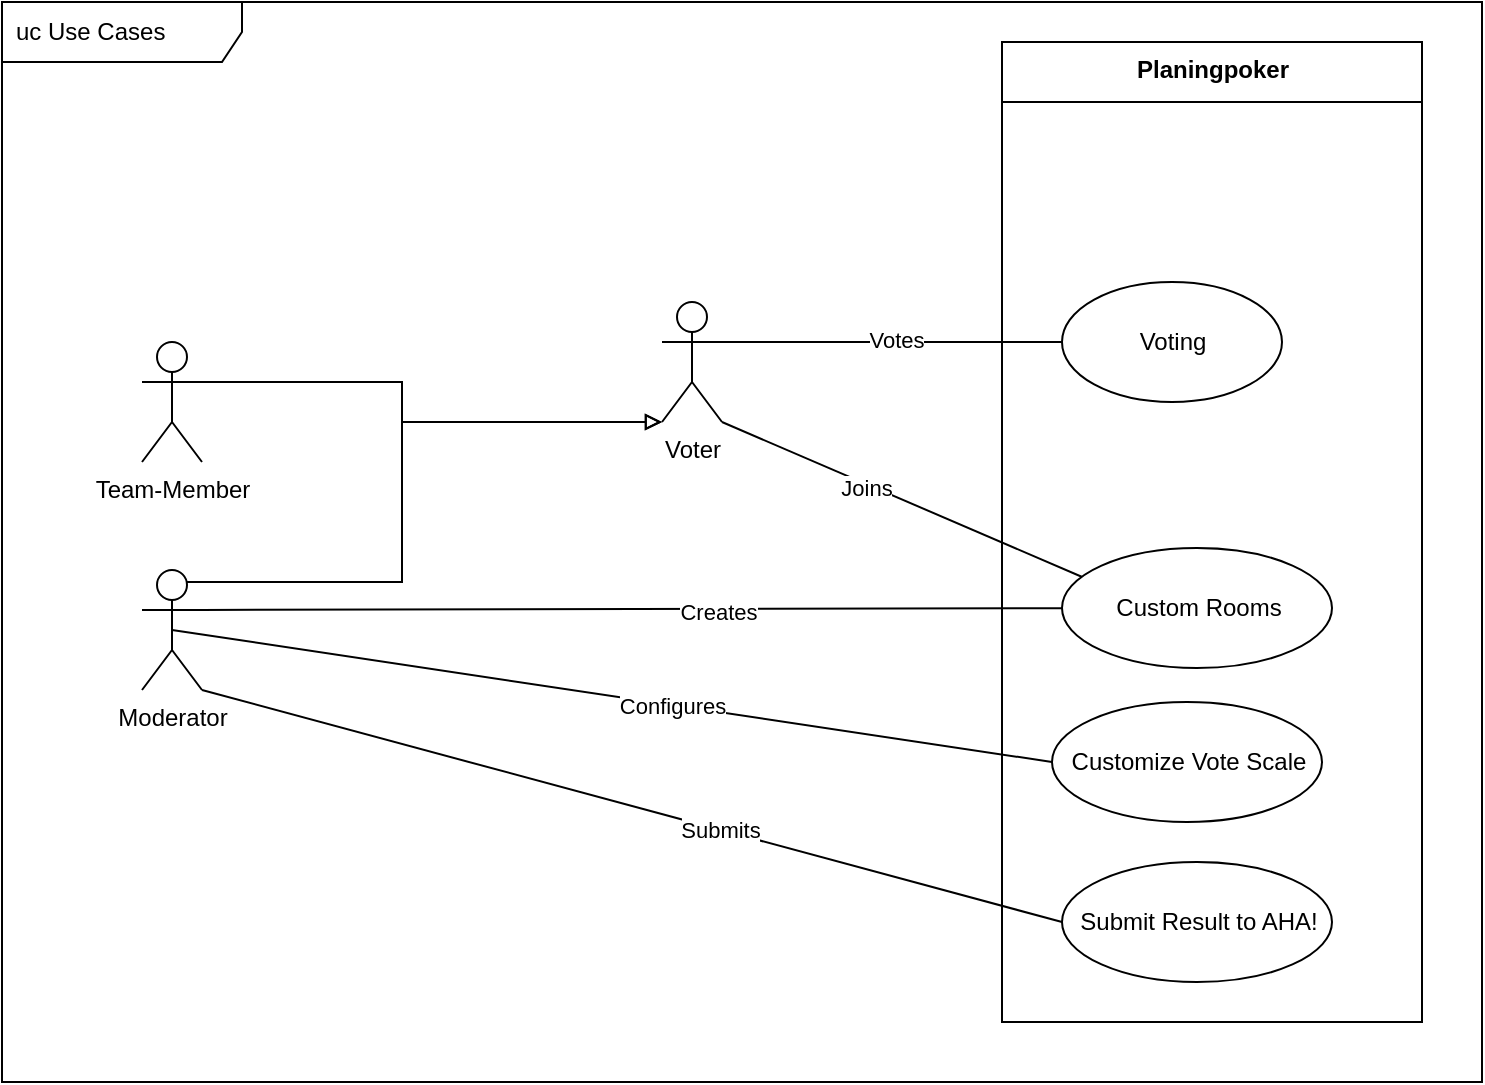 <mxfile version="20.3.0" type="device"><diagram id="T2Fmk4aehDBAszYMc2Mo" name="Page-1"><mxGraphModel dx="2201" dy="851" grid="1" gridSize="10" guides="1" tooltips="1" connect="1" arrows="1" fold="1" page="1" pageScale="1" pageWidth="1169" pageHeight="827" math="0" shadow="0"><root><mxCell id="0"/><mxCell id="1" parent="0"/><mxCell id="jN8OS6GP-K6ZWhVL24f5-1" value="uc Use Cases" style="shape=umlFrame;whiteSpace=wrap;html=1;width=120;height=30;boundedLbl=1;verticalAlign=middle;align=left;spacingLeft=5;" vertex="1" parent="1"><mxGeometry x="-200" y="100" width="740" height="540" as="geometry"/></mxCell><mxCell id="jN8OS6GP-K6ZWhVL24f5-11" style="rounded=0;orthogonalLoop=1;jettySize=auto;html=1;exitX=1;exitY=0.333;exitDx=0;exitDy=0;exitPerimeter=0;endArrow=none;endFill=0;" edge="1" parent="1" source="jN8OS6GP-K6ZWhVL24f5-2" target="jN8OS6GP-K6ZWhVL24f5-6"><mxGeometry relative="1" as="geometry"/></mxCell><mxCell id="jN8OS6GP-K6ZWhVL24f5-12" value="Votes" style="edgeLabel;html=1;align=center;verticalAlign=middle;resizable=0;points=[];" vertex="1" connectable="0" parent="jN8OS6GP-K6ZWhVL24f5-11"><mxGeometry x="0.253" y="1" relative="1" as="geometry"><mxPoint x="-20" as="offset"/></mxGeometry></mxCell><mxCell id="jN8OS6GP-K6ZWhVL24f5-30" style="edgeStyle=none;rounded=0;orthogonalLoop=1;jettySize=auto;html=1;exitX=1;exitY=1;exitDx=0;exitDy=0;exitPerimeter=0;entryX=0.075;entryY=0.242;entryDx=0;entryDy=0;entryPerimeter=0;endArrow=none;endFill=0;" edge="1" parent="1" source="jN8OS6GP-K6ZWhVL24f5-2" target="jN8OS6GP-K6ZWhVL24f5-27"><mxGeometry relative="1" as="geometry"/></mxCell><mxCell id="jN8OS6GP-K6ZWhVL24f5-31" value="Joins" style="edgeLabel;html=1;align=center;verticalAlign=middle;resizable=0;points=[];" vertex="1" connectable="0" parent="jN8OS6GP-K6ZWhVL24f5-30"><mxGeometry x="-0.196" y="-2" relative="1" as="geometry"><mxPoint as="offset"/></mxGeometry></mxCell><mxCell id="jN8OS6GP-K6ZWhVL24f5-2" value="Voter" style="shape=umlActor;verticalLabelPosition=bottom;verticalAlign=top;html=1;" vertex="1" parent="1"><mxGeometry x="130" y="250" width="30" height="60" as="geometry"/></mxCell><mxCell id="jN8OS6GP-K6ZWhVL24f5-17" style="rounded=0;orthogonalLoop=1;jettySize=auto;html=1;exitX=0.5;exitY=0.5;exitDx=0;exitDy=0;exitPerimeter=0;entryX=0;entryY=0.5;entryDx=0;entryDy=0;endArrow=none;endFill=0;" edge="1" parent="1" source="jN8OS6GP-K6ZWhVL24f5-5" target="jN8OS6GP-K6ZWhVL24f5-16"><mxGeometry relative="1" as="geometry"/></mxCell><mxCell id="jN8OS6GP-K6ZWhVL24f5-18" value="Configures" style="edgeLabel;html=1;align=center;verticalAlign=middle;resizable=0;points=[];" vertex="1" connectable="0" parent="jN8OS6GP-K6ZWhVL24f5-17"><mxGeometry x="0.136" relative="1" as="geometry"><mxPoint as="offset"/></mxGeometry></mxCell><mxCell id="jN8OS6GP-K6ZWhVL24f5-22" style="edgeStyle=orthogonalEdgeStyle;rounded=0;orthogonalLoop=1;jettySize=auto;html=1;exitX=0.75;exitY=0.1;exitDx=0;exitDy=0;exitPerimeter=0;entryX=0;entryY=1;entryDx=0;entryDy=0;entryPerimeter=0;endArrow=block;endFill=0;" edge="1" parent="1" source="jN8OS6GP-K6ZWhVL24f5-5" target="jN8OS6GP-K6ZWhVL24f5-2"><mxGeometry relative="1" as="geometry"><Array as="points"><mxPoint y="390"/><mxPoint y="310"/></Array></mxGeometry></mxCell><mxCell id="jN8OS6GP-K6ZWhVL24f5-28" style="edgeStyle=none;rounded=0;orthogonalLoop=1;jettySize=auto;html=1;exitX=1;exitY=0.333;exitDx=0;exitDy=0;exitPerimeter=0;endArrow=none;endFill=0;" edge="1" parent="1" source="jN8OS6GP-K6ZWhVL24f5-5" target="jN8OS6GP-K6ZWhVL24f5-27"><mxGeometry relative="1" as="geometry"/></mxCell><mxCell id="jN8OS6GP-K6ZWhVL24f5-29" value="Creates" style="edgeLabel;html=1;align=center;verticalAlign=middle;resizable=0;points=[];" vertex="1" connectable="0" parent="jN8OS6GP-K6ZWhVL24f5-28"><mxGeometry x="0.198" y="-1" relative="1" as="geometry"><mxPoint as="offset"/></mxGeometry></mxCell><mxCell id="jN8OS6GP-K6ZWhVL24f5-33" style="edgeStyle=none;rounded=0;orthogonalLoop=1;jettySize=auto;html=1;exitX=1;exitY=1;exitDx=0;exitDy=0;exitPerimeter=0;entryX=0;entryY=0.5;entryDx=0;entryDy=0;endArrow=none;endFill=0;" edge="1" parent="1" source="jN8OS6GP-K6ZWhVL24f5-5" target="jN8OS6GP-K6ZWhVL24f5-32"><mxGeometry relative="1" as="geometry"/></mxCell><mxCell id="jN8OS6GP-K6ZWhVL24f5-34" value="Submits" style="edgeLabel;html=1;align=center;verticalAlign=middle;resizable=0;points=[];" vertex="1" connectable="0" parent="jN8OS6GP-K6ZWhVL24f5-33"><mxGeometry x="0.202" relative="1" as="geometry"><mxPoint as="offset"/></mxGeometry></mxCell><mxCell id="jN8OS6GP-K6ZWhVL24f5-5" value="Moderator" style="shape=umlActor;verticalLabelPosition=bottom;verticalAlign=top;html=1;" vertex="1" parent="1"><mxGeometry x="-130" y="384" width="30" height="60" as="geometry"/></mxCell><mxCell id="jN8OS6GP-K6ZWhVL24f5-6" value="Voting" style="shape=ellipse;container=1;horizontal=1;horizontalStack=0;resizeParent=1;resizeParentMax=0;resizeLast=0;html=1;dashed=0;collapsible=0;" vertex="1" parent="1"><mxGeometry x="330" y="240" width="110" height="60" as="geometry"/></mxCell><mxCell id="jN8OS6GP-K6ZWhVL24f5-16" value="Customize Vote Scale" style="shape=ellipse;container=1;horizontal=1;horizontalStack=0;resizeParent=1;resizeParentMax=0;resizeLast=0;html=1;dashed=0;collapsible=0;" vertex="1" parent="1"><mxGeometry x="325" y="450" width="135" height="60" as="geometry"/></mxCell><mxCell id="jN8OS6GP-K6ZWhVL24f5-25" style="edgeStyle=orthogonalEdgeStyle;rounded=0;orthogonalLoop=1;jettySize=auto;html=1;exitX=1;exitY=0.333;exitDx=0;exitDy=0;exitPerimeter=0;endArrow=block;endFill=0;" edge="1" parent="1" source="jN8OS6GP-K6ZWhVL24f5-21"><mxGeometry relative="1" as="geometry"><mxPoint x="130" y="310.0" as="targetPoint"/><Array as="points"><mxPoint y="290"/><mxPoint y="310"/></Array></mxGeometry></mxCell><mxCell id="jN8OS6GP-K6ZWhVL24f5-21" value="Team-Member" style="shape=umlActor;verticalLabelPosition=bottom;verticalAlign=top;html=1;" vertex="1" parent="1"><mxGeometry x="-130" y="270" width="30" height="60" as="geometry"/></mxCell><mxCell id="jN8OS6GP-K6ZWhVL24f5-27" value="Custom Rooms" style="shape=ellipse;container=1;horizontal=1;horizontalStack=0;resizeParent=1;resizeParentMax=0;resizeLast=0;html=1;dashed=0;collapsible=0;" vertex="1" parent="1"><mxGeometry x="330" y="373" width="135" height="60" as="geometry"/></mxCell><mxCell id="jN8OS6GP-K6ZWhVL24f5-32" value="Submit Result to AHA!" style="shape=ellipse;container=1;horizontal=1;horizontalStack=0;resizeParent=1;resizeParentMax=0;resizeLast=0;html=1;dashed=0;collapsible=0;" vertex="1" parent="1"><mxGeometry x="330" y="530" width="135" height="60" as="geometry"/></mxCell><mxCell id="jN8OS6GP-K6ZWhVL24f5-35" value="Planingpoker" style="swimlane;fontStyle=1;align=center;verticalAlign=top;childLayout=stackLayout;horizontal=1;startSize=30;horizontalStack=0;resizeParent=1;resizeParentMax=0;resizeLast=0;collapsible=0;marginBottom=0;html=1;" vertex="1" parent="1"><mxGeometry x="300" y="120" width="210" height="490" as="geometry"/></mxCell></root></mxGraphModel></diagram></mxfile>